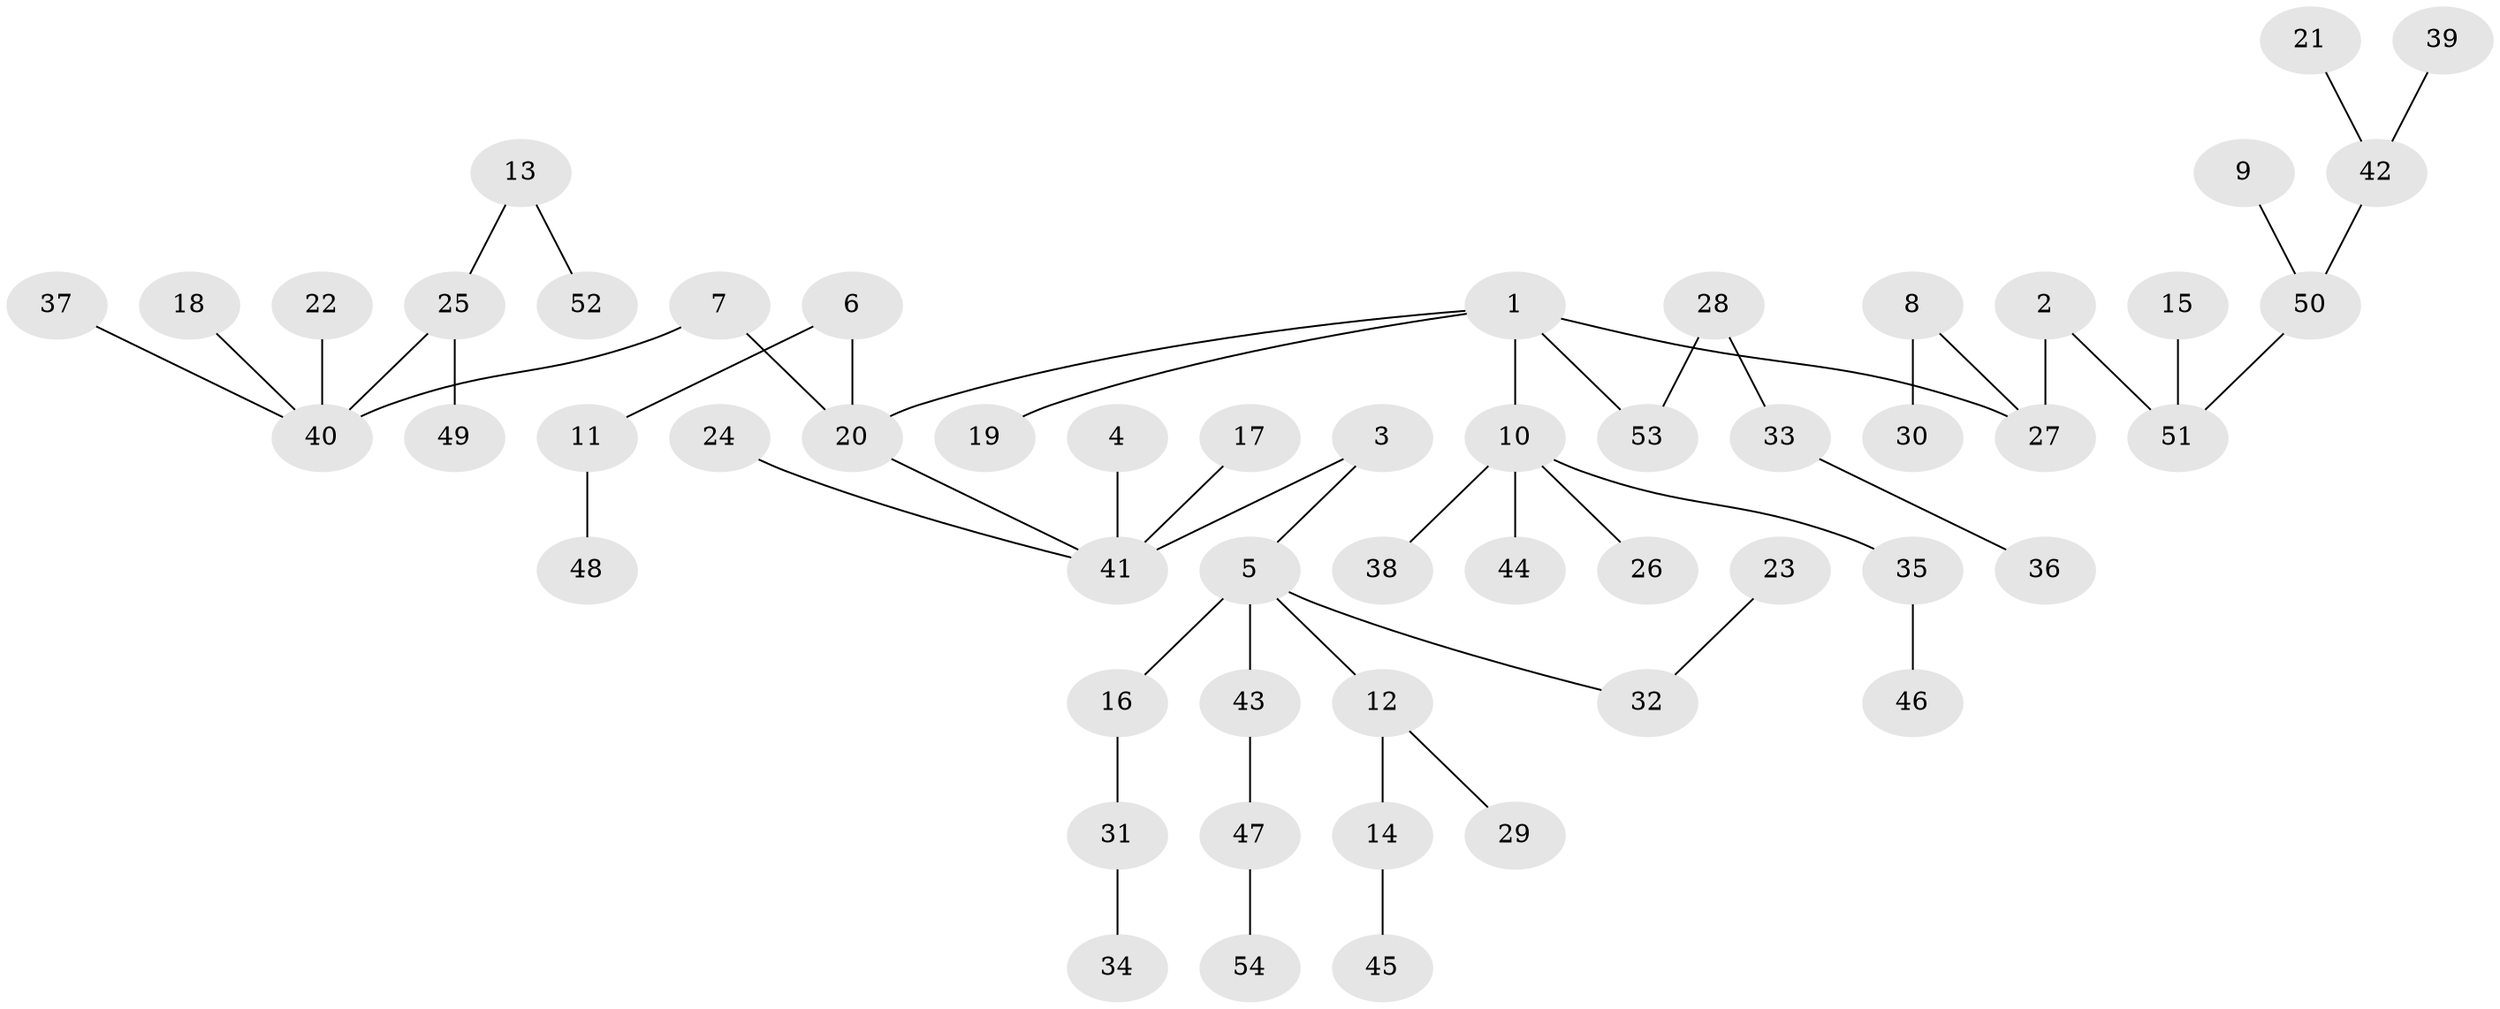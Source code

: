 // original degree distribution, {5: 0.039473684210526314, 6: 0.039473684210526314, 4: 0.06578947368421052, 3: 0.06578947368421052, 2: 0.2894736842105263, 1: 0.5}
// Generated by graph-tools (version 1.1) at 2025/37/03/04/25 23:37:15]
// undirected, 54 vertices, 53 edges
graph export_dot {
  node [color=gray90,style=filled];
  1;
  2;
  3;
  4;
  5;
  6;
  7;
  8;
  9;
  10;
  11;
  12;
  13;
  14;
  15;
  16;
  17;
  18;
  19;
  20;
  21;
  22;
  23;
  24;
  25;
  26;
  27;
  28;
  29;
  30;
  31;
  32;
  33;
  34;
  35;
  36;
  37;
  38;
  39;
  40;
  41;
  42;
  43;
  44;
  45;
  46;
  47;
  48;
  49;
  50;
  51;
  52;
  53;
  54;
  1 -- 10 [weight=1.0];
  1 -- 19 [weight=1.0];
  1 -- 20 [weight=1.0];
  1 -- 27 [weight=1.0];
  1 -- 53 [weight=1.0];
  2 -- 27 [weight=1.0];
  2 -- 51 [weight=1.0];
  3 -- 5 [weight=1.0];
  3 -- 41 [weight=1.0];
  4 -- 41 [weight=1.0];
  5 -- 12 [weight=1.0];
  5 -- 16 [weight=1.0];
  5 -- 32 [weight=1.0];
  5 -- 43 [weight=1.0];
  6 -- 11 [weight=1.0];
  6 -- 20 [weight=1.0];
  7 -- 20 [weight=1.0];
  7 -- 40 [weight=1.0];
  8 -- 27 [weight=1.0];
  8 -- 30 [weight=1.0];
  9 -- 50 [weight=1.0];
  10 -- 26 [weight=1.0];
  10 -- 35 [weight=1.0];
  10 -- 38 [weight=1.0];
  10 -- 44 [weight=1.0];
  11 -- 48 [weight=1.0];
  12 -- 14 [weight=1.0];
  12 -- 29 [weight=1.0];
  13 -- 25 [weight=1.0];
  13 -- 52 [weight=1.0];
  14 -- 45 [weight=1.0];
  15 -- 51 [weight=1.0];
  16 -- 31 [weight=1.0];
  17 -- 41 [weight=1.0];
  18 -- 40 [weight=1.0];
  20 -- 41 [weight=1.0];
  21 -- 42 [weight=1.0];
  22 -- 40 [weight=1.0];
  23 -- 32 [weight=1.0];
  24 -- 41 [weight=1.0];
  25 -- 40 [weight=1.0];
  25 -- 49 [weight=1.0];
  28 -- 33 [weight=1.0];
  28 -- 53 [weight=1.0];
  31 -- 34 [weight=1.0];
  33 -- 36 [weight=1.0];
  35 -- 46 [weight=1.0];
  37 -- 40 [weight=1.0];
  39 -- 42 [weight=1.0];
  42 -- 50 [weight=1.0];
  43 -- 47 [weight=1.0];
  47 -- 54 [weight=1.0];
  50 -- 51 [weight=1.0];
}
